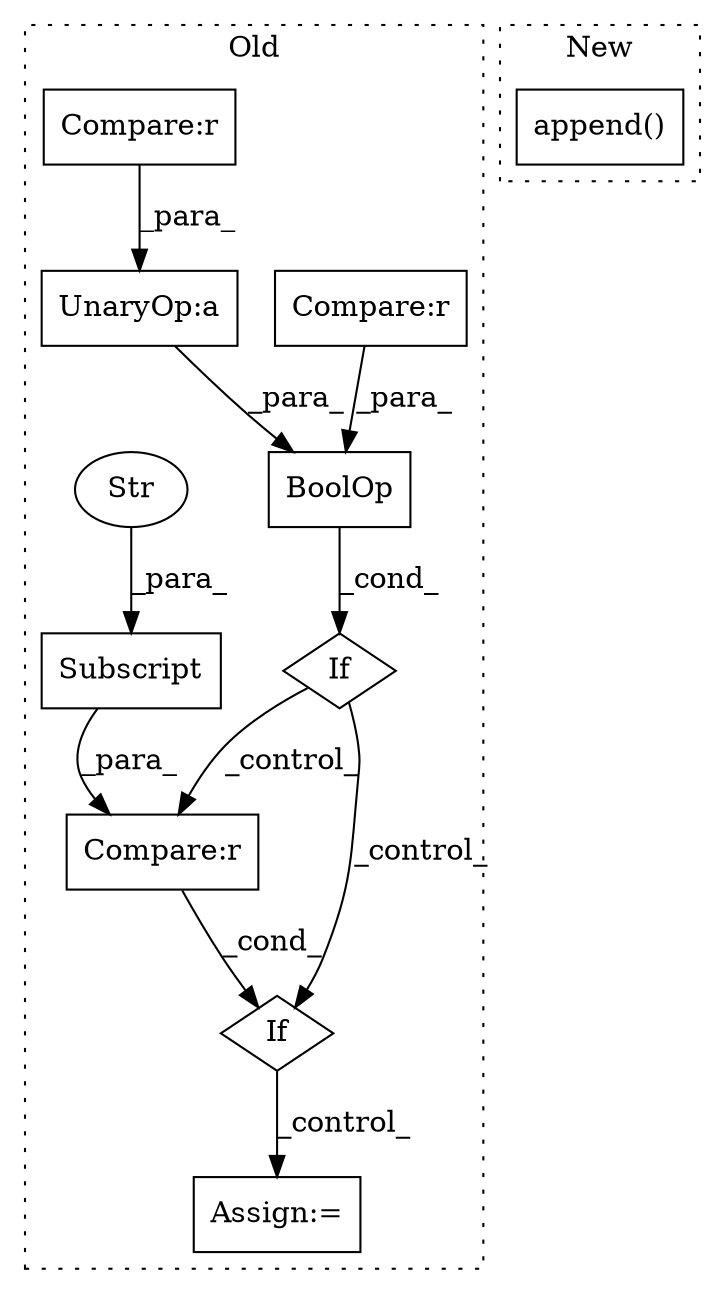 digraph G {
subgraph cluster0 {
1 [label="BoolOp" a="72" s="1697" l="108" shape="box"];
3 [label="If" a="96" s="1694" l="3" shape="diamond"];
4 [label="Compare:r" a="40" s="1741" l="15" shape="box"];
5 [label="Compare:r" a="40" s="1761" l="37" shape="box"];
6 [label="Assign:=" a="68" s="2429" l="3" shape="box"];
7 [label="If" a="96" s="2052" l="3" shape="diamond"];
8 [label="UnaryOp:a" a="61" s="1760" l="44" shape="box"];
9 [label="Compare:r" a="40" s="2055" l="35" shape="box"];
10 [label="Subscript" a="63" s="2055,0" l="23,0" shape="box"];
11 [label="Str" a="66" s="2066" l="11" shape="ellipse"];
label = "Old";
style="dotted";
}
subgraph cluster1 {
2 [label="append()" a="75" s="1788,1808" l="13,1" shape="box"];
label = "New";
style="dotted";
}
1 -> 3 [label="_cond_"];
3 -> 7 [label="_control_"];
3 -> 9 [label="_control_"];
4 -> 1 [label="_para_"];
5 -> 8 [label="_para_"];
7 -> 6 [label="_control_"];
8 -> 1 [label="_para_"];
9 -> 7 [label="_cond_"];
10 -> 9 [label="_para_"];
11 -> 10 [label="_para_"];
}
